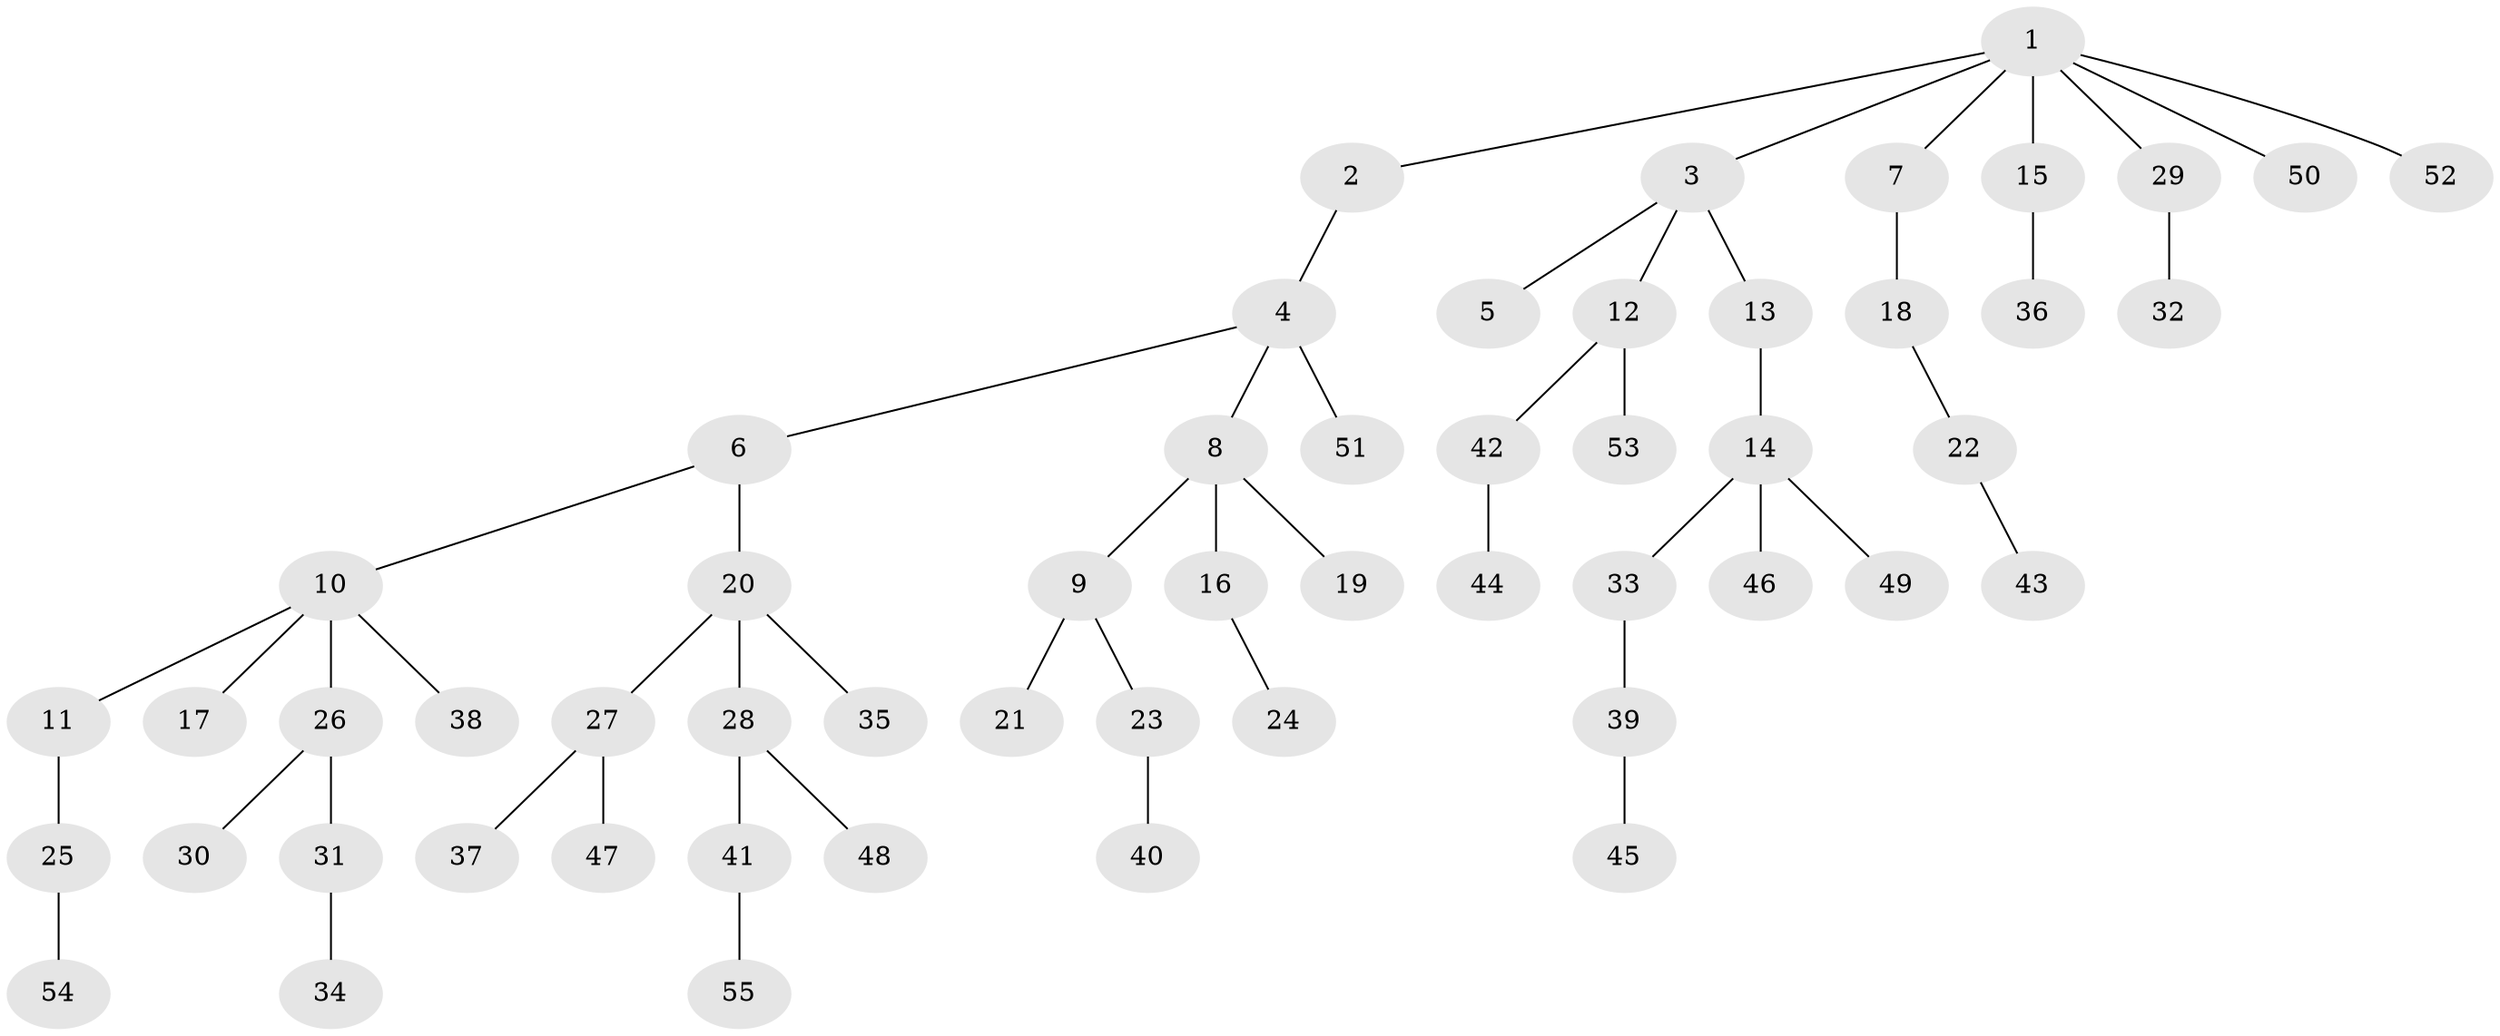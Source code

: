 // coarse degree distribution, {6: 0.05128205128205128, 4: 0.07692307692307693, 3: 0.10256410256410256, 2: 0.15384615384615385, 1: 0.5897435897435898, 5: 0.02564102564102564}
// Generated by graph-tools (version 1.1) at 2025/24/03/03/25 07:24:06]
// undirected, 55 vertices, 54 edges
graph export_dot {
graph [start="1"]
  node [color=gray90,style=filled];
  1;
  2;
  3;
  4;
  5;
  6;
  7;
  8;
  9;
  10;
  11;
  12;
  13;
  14;
  15;
  16;
  17;
  18;
  19;
  20;
  21;
  22;
  23;
  24;
  25;
  26;
  27;
  28;
  29;
  30;
  31;
  32;
  33;
  34;
  35;
  36;
  37;
  38;
  39;
  40;
  41;
  42;
  43;
  44;
  45;
  46;
  47;
  48;
  49;
  50;
  51;
  52;
  53;
  54;
  55;
  1 -- 2;
  1 -- 3;
  1 -- 7;
  1 -- 15;
  1 -- 29;
  1 -- 50;
  1 -- 52;
  2 -- 4;
  3 -- 5;
  3 -- 12;
  3 -- 13;
  4 -- 6;
  4 -- 8;
  4 -- 51;
  6 -- 10;
  6 -- 20;
  7 -- 18;
  8 -- 9;
  8 -- 16;
  8 -- 19;
  9 -- 21;
  9 -- 23;
  10 -- 11;
  10 -- 17;
  10 -- 26;
  10 -- 38;
  11 -- 25;
  12 -- 42;
  12 -- 53;
  13 -- 14;
  14 -- 33;
  14 -- 46;
  14 -- 49;
  15 -- 36;
  16 -- 24;
  18 -- 22;
  20 -- 27;
  20 -- 28;
  20 -- 35;
  22 -- 43;
  23 -- 40;
  25 -- 54;
  26 -- 30;
  26 -- 31;
  27 -- 37;
  27 -- 47;
  28 -- 41;
  28 -- 48;
  29 -- 32;
  31 -- 34;
  33 -- 39;
  39 -- 45;
  41 -- 55;
  42 -- 44;
}
